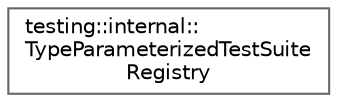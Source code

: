 digraph "Graphical Class Hierarchy"
{
 // LATEX_PDF_SIZE
  bgcolor="transparent";
  edge [fontname=Helvetica,fontsize=10,labelfontname=Helvetica,labelfontsize=10];
  node [fontname=Helvetica,fontsize=10,shape=box,height=0.2,width=0.4];
  rankdir="LR";
  Node0 [id="Node000000",label="testing::internal::\lTypeParameterizedTestSuite\lRegistry",height=0.2,width=0.4,color="grey40", fillcolor="white", style="filled",URL="$classtesting_1_1internal_1_1TypeParameterizedTestSuiteRegistry.html",tooltip=" "];
}
